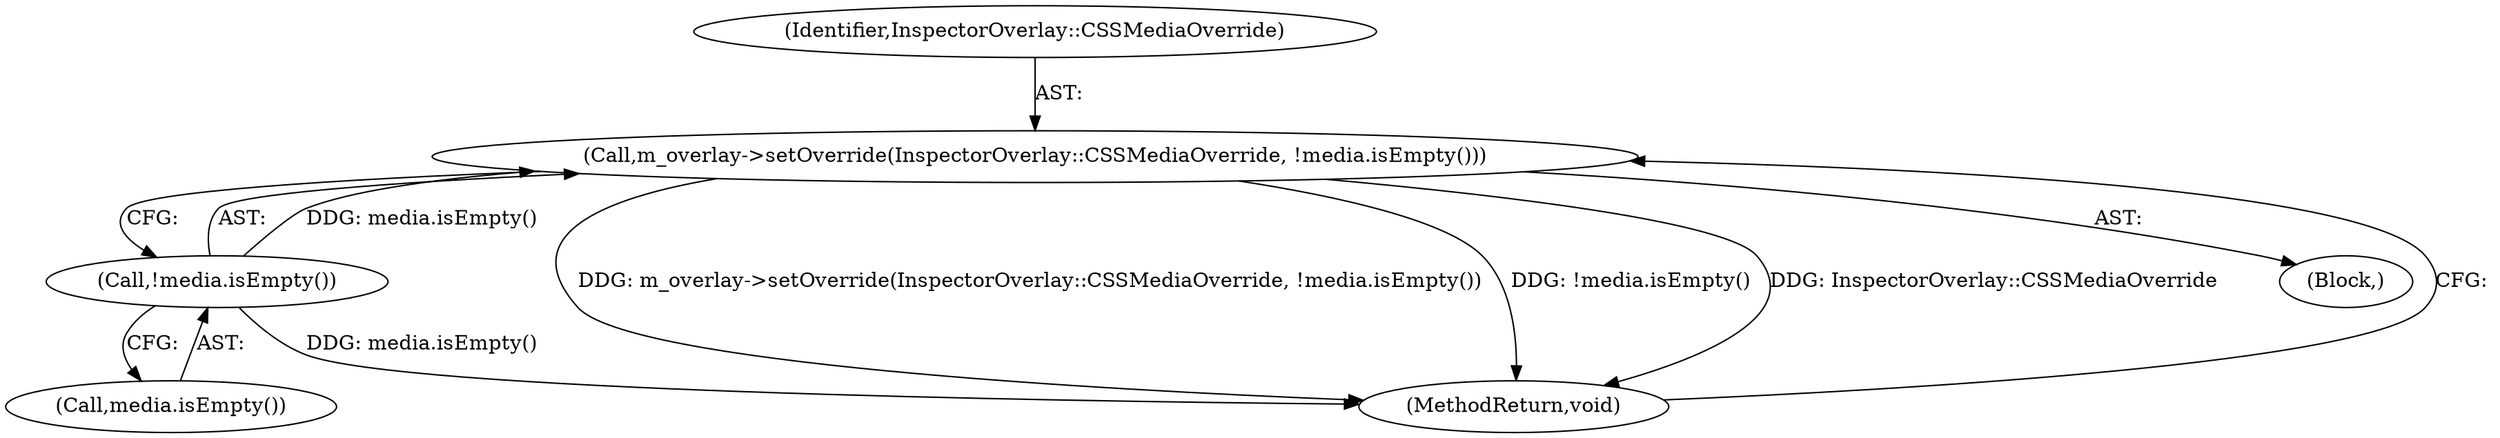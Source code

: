 digraph "1_Chrome_d4cd2b2c0953ad7e9fa988c234eb9361be80fe81_11@del" {
"1000132" [label="(Call,m_overlay->setOverride(InspectorOverlay::CSSMediaOverride, !media.isEmpty()))"];
"1000134" [label="(Call,!media.isEmpty())"];
"1000136" [label="(MethodReturn,void)"];
"1000132" [label="(Call,m_overlay->setOverride(InspectorOverlay::CSSMediaOverride, !media.isEmpty()))"];
"1000134" [label="(Call,!media.isEmpty())"];
"1000103" [label="(Block,)"];
"1000135" [label="(Call,media.isEmpty())"];
"1000133" [label="(Identifier,InspectorOverlay::CSSMediaOverride)"];
"1000132" -> "1000103"  [label="AST: "];
"1000132" -> "1000134"  [label="CFG: "];
"1000133" -> "1000132"  [label="AST: "];
"1000134" -> "1000132"  [label="AST: "];
"1000136" -> "1000132"  [label="CFG: "];
"1000132" -> "1000136"  [label="DDG: m_overlay->setOverride(InspectorOverlay::CSSMediaOverride, !media.isEmpty())"];
"1000132" -> "1000136"  [label="DDG: !media.isEmpty()"];
"1000132" -> "1000136"  [label="DDG: InspectorOverlay::CSSMediaOverride"];
"1000134" -> "1000132"  [label="DDG: media.isEmpty()"];
"1000134" -> "1000135"  [label="CFG: "];
"1000135" -> "1000134"  [label="AST: "];
"1000134" -> "1000136"  [label="DDG: media.isEmpty()"];
}
